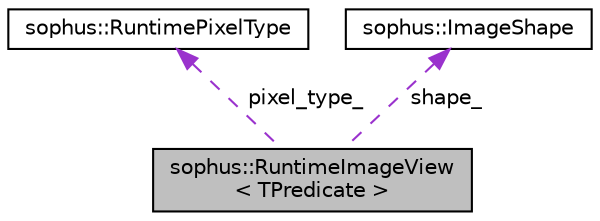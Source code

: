 digraph "sophus::RuntimeImageView&lt; TPredicate &gt;"
{
 // LATEX_PDF_SIZE
  edge [fontname="Helvetica",fontsize="10",labelfontname="Helvetica",labelfontsize="10"];
  node [fontname="Helvetica",fontsize="10",shape=record];
  Node1 [label="sophus::RuntimeImageView\l\< TPredicate \>",height=0.2,width=0.4,color="black", fillcolor="grey75", style="filled", fontcolor="black",tooltip=" "];
  Node2 -> Node1 [dir="back",color="darkorchid3",fontsize="10",style="dashed",label=" pixel_type_" ,fontname="Helvetica"];
  Node2 [label="sophus::RuntimePixelType",height=0.2,width=0.4,color="black", fillcolor="white", style="filled",URL="$structsophus_1_1_runtime_pixel_type.html",tooltip=" "];
  Node3 -> Node1 [dir="back",color="darkorchid3",fontsize="10",style="dashed",label=" shape_" ,fontname="Helvetica"];
  Node3 [label="sophus::ImageShape",height=0.2,width=0.4,color="black", fillcolor="white", style="filled",URL="$classsophus_1_1_image_shape.html",tooltip="Shape of image: width, height and pitch in bytes."];
}

